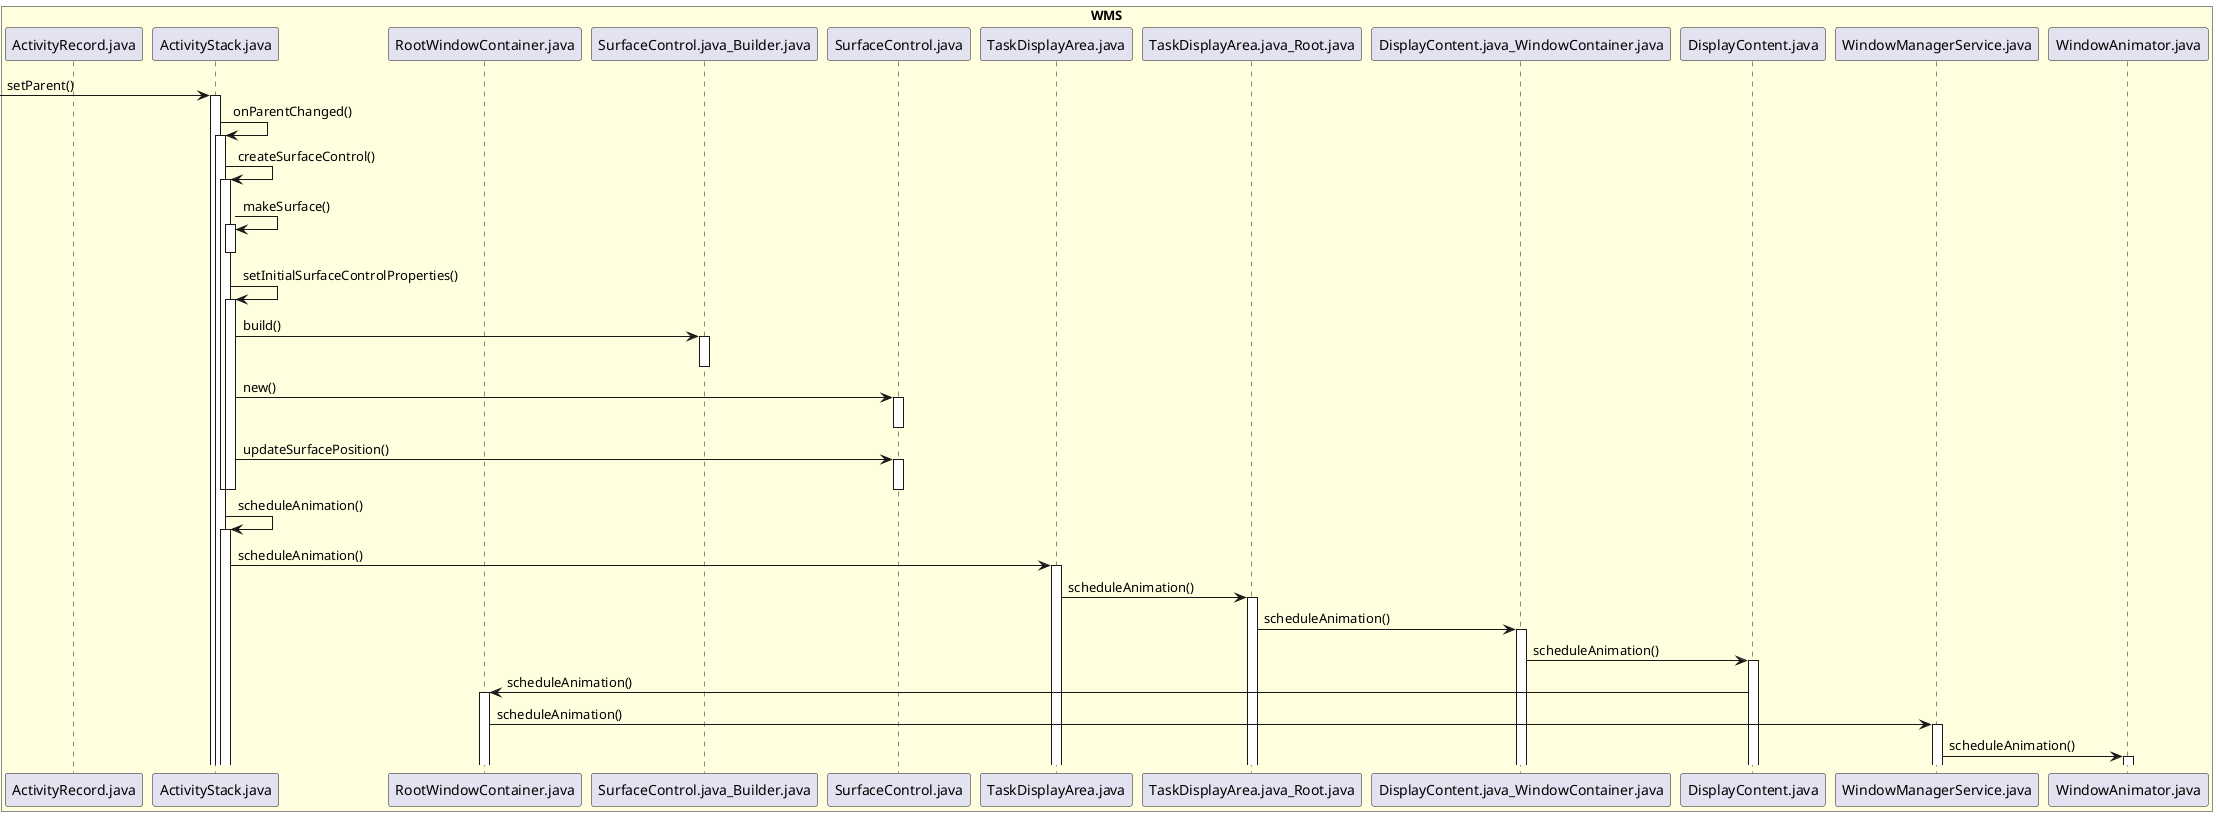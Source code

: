 @startuml

box "WMS"  #LightYellow
participant ActivityRecord.java
participant ActivityStack.java
participant RootWindowContainer.java
participant SurfaceControl.java_Builder.java
participant SurfaceControl.java
participant TaskDisplayArea.java
participant TaskDisplayArea.java_Root.java
participant DisplayContent.java_WindowContainer.java
participant DisplayContent.java
participant WindowManagerService.java
participant WindowAnimator.java
end box

 -> ActivityStack.java: setParent()
activate ActivityStack.java
ActivityStack.java -> ActivityStack.java: onParentChanged()
activate ActivityStack.java
ActivityStack.java -> ActivityStack.java: createSurfaceControl()
activate ActivityStack.java
ActivityStack.java -> ActivityStack.java: makeSurface()
activate ActivityStack.java
deactivate ActivityStack.java
ActivityStack.java -> ActivityStack.java: setInitialSurfaceControlProperties()
activate ActivityStack.java
ActivityStack.java -> SurfaceControl.java_Builder.java: build()
activate SurfaceControl.java_Builder.java
deactivate SurfaceControl.java_Builder.java
ActivityStack.java -> SurfaceControl.java: new()
activate SurfaceControl.java
deactivate SurfaceControl.java
ActivityStack.java -> SurfaceControl.java: updateSurfacePosition()
activate SurfaceControl.java
deactivate SurfaceControl.java

deactivate ActivityStack.java
deactivate ActivityStack.java

ActivityStack.java -> ActivityStack.java: scheduleAnimation()
activate ActivityStack.java
ActivityStack.java -> TaskDisplayArea.java: scheduleAnimation()
activate TaskDisplayArea.java
TaskDisplayArea.java -> TaskDisplayArea.java_Root.java: scheduleAnimation()
activate TaskDisplayArea.java_Root.java
TaskDisplayArea.java_Root.java -> DisplayContent.java_WindowContainer.java: scheduleAnimation()
activate DisplayContent.java_WindowContainer.java
DisplayContent.java_WindowContainer.java -> DisplayContent.java: scheduleAnimation()
activate DisplayContent.java
DisplayContent.java -> RootWindowContainer.java: scheduleAnimation()
activate RootWindowContainer.java
RootWindowContainer.java -> WindowManagerService.java: scheduleAnimation()
activate WindowManagerService.java
WindowManagerService.java -> WindowAnimator.java: scheduleAnimation()
activate WindowAnimator.java

@enduml
